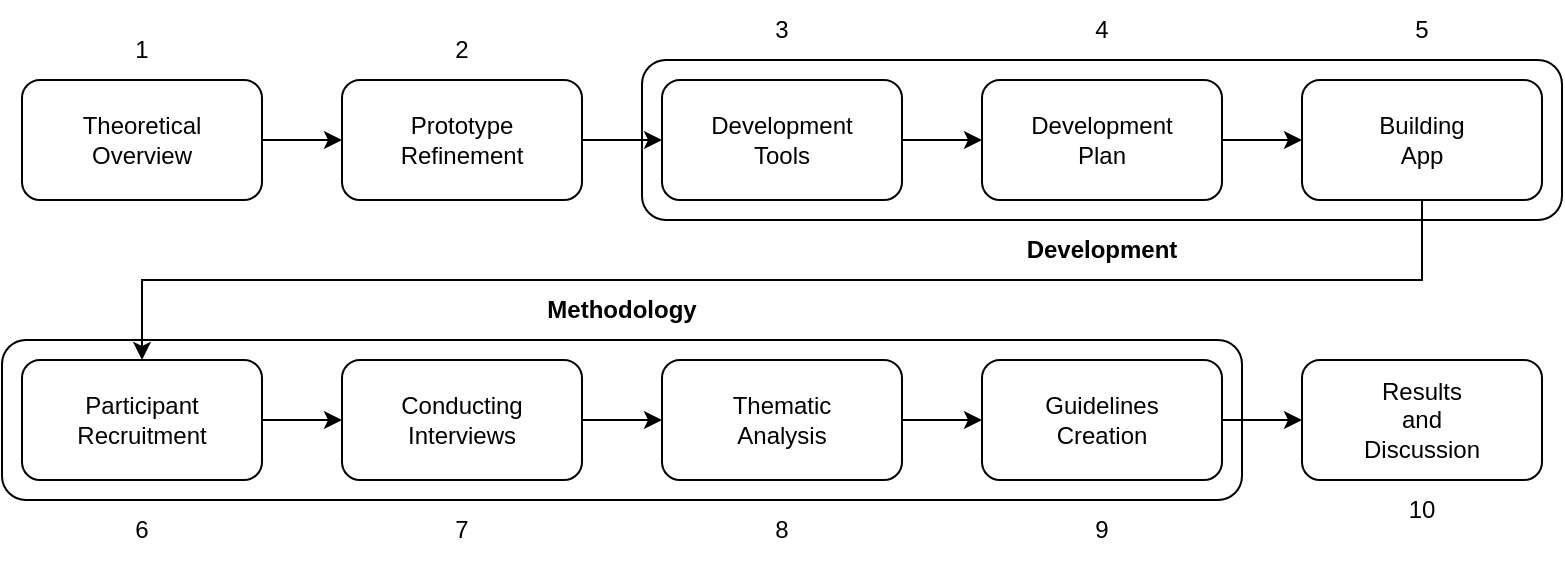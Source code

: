 <mxfile version="24.2.5" type="device">
  <diagram name="Page-1" id="KYQBsAUqV0LxribeiDor">
    <mxGraphModel dx="1242" dy="695" grid="1" gridSize="10" guides="1" tooltips="1" connect="1" arrows="1" fold="1" page="1" pageScale="1" pageWidth="850" pageHeight="1100" math="0" shadow="0">
      <root>
        <mxCell id="0" />
        <mxCell id="1" parent="0" />
        <mxCell id="Pyl-xsIUke99eKMYrswr-31" value="" style="rounded=1;whiteSpace=wrap;html=1;" parent="1" vertex="1">
          <mxGeometry x="30" y="210" width="620" height="80" as="geometry" />
        </mxCell>
        <mxCell id="Pyl-xsIUke99eKMYrswr-8" value="" style="rounded=1;whiteSpace=wrap;html=1;" parent="1" vertex="1">
          <mxGeometry x="350" y="70" width="460" height="80" as="geometry" />
        </mxCell>
        <mxCell id="Pyl-xsIUke99eKMYrswr-20" style="edgeStyle=orthogonalEdgeStyle;rounded=0;orthogonalLoop=1;jettySize=auto;html=1;exitX=1;exitY=0.5;exitDx=0;exitDy=0;entryX=0;entryY=0.5;entryDx=0;entryDy=0;" parent="1" source="Pyl-xsIUke99eKMYrswr-1" target="Pyl-xsIUke99eKMYrswr-2" edge="1">
          <mxGeometry relative="1" as="geometry" />
        </mxCell>
        <mxCell id="Pyl-xsIUke99eKMYrswr-1" value="Theoretical&lt;div&gt;Overview&lt;br&gt;&lt;/div&gt;" style="rounded=1;whiteSpace=wrap;html=1;" parent="1" vertex="1">
          <mxGeometry x="40" y="80" width="120" height="60" as="geometry" />
        </mxCell>
        <mxCell id="Pyl-xsIUke99eKMYrswr-21" style="edgeStyle=orthogonalEdgeStyle;rounded=0;orthogonalLoop=1;jettySize=auto;html=1;exitX=1;exitY=0.5;exitDx=0;exitDy=0;entryX=0;entryY=0.5;entryDx=0;entryDy=0;" parent="1" source="Pyl-xsIUke99eKMYrswr-2" target="Pyl-xsIUke99eKMYrswr-3" edge="1">
          <mxGeometry relative="1" as="geometry" />
        </mxCell>
        <mxCell id="Pyl-xsIUke99eKMYrswr-2" value="Prototype&lt;div&gt;Refinement&lt;br&gt;&lt;/div&gt;" style="rounded=1;whiteSpace=wrap;html=1;" parent="1" vertex="1">
          <mxGeometry x="200" y="80" width="120" height="60" as="geometry" />
        </mxCell>
        <mxCell id="Pyl-xsIUke99eKMYrswr-22" style="edgeStyle=orthogonalEdgeStyle;rounded=0;orthogonalLoop=1;jettySize=auto;html=1;exitX=1;exitY=0.5;exitDx=0;exitDy=0;entryX=0;entryY=0.5;entryDx=0;entryDy=0;" parent="1" source="Pyl-xsIUke99eKMYrswr-3" target="Pyl-xsIUke99eKMYrswr-4" edge="1">
          <mxGeometry relative="1" as="geometry" />
        </mxCell>
        <mxCell id="Pyl-xsIUke99eKMYrswr-3" value="Development&lt;div&gt;Tools&lt;/div&gt;" style="rounded=1;whiteSpace=wrap;html=1;" parent="1" vertex="1">
          <mxGeometry x="360" y="80" width="120" height="60" as="geometry" />
        </mxCell>
        <mxCell id="Pyl-xsIUke99eKMYrswr-23" style="edgeStyle=orthogonalEdgeStyle;rounded=0;orthogonalLoop=1;jettySize=auto;html=1;exitX=1;exitY=0.5;exitDx=0;exitDy=0;entryX=0;entryY=0.5;entryDx=0;entryDy=0;" parent="1" source="Pyl-xsIUke99eKMYrswr-4" target="Pyl-xsIUke99eKMYrswr-5" edge="1">
          <mxGeometry relative="1" as="geometry" />
        </mxCell>
        <mxCell id="Pyl-xsIUke99eKMYrswr-4" value="Development&lt;div&gt;Plan&lt;/div&gt;" style="rounded=1;whiteSpace=wrap;html=1;" parent="1" vertex="1">
          <mxGeometry x="520" y="80" width="120" height="60" as="geometry" />
        </mxCell>
        <mxCell id="Pyl-xsIUke99eKMYrswr-24" style="edgeStyle=orthogonalEdgeStyle;rounded=0;orthogonalLoop=1;jettySize=auto;html=1;exitX=0.5;exitY=1;exitDx=0;exitDy=0;entryX=0.5;entryY=0;entryDx=0;entryDy=0;" parent="1" source="Pyl-xsIUke99eKMYrswr-5" target="Pyl-xsIUke99eKMYrswr-13" edge="1">
          <mxGeometry relative="1" as="geometry" />
        </mxCell>
        <mxCell id="Pyl-xsIUke99eKMYrswr-5" value="Building&lt;div&gt;App&lt;/div&gt;" style="rounded=1;whiteSpace=wrap;html=1;" parent="1" vertex="1">
          <mxGeometry x="680" y="80" width="120" height="60" as="geometry" />
        </mxCell>
        <mxCell id="Pyl-xsIUke99eKMYrswr-12" value="&lt;b&gt;Development&lt;/b&gt;" style="text;html=1;align=center;verticalAlign=middle;whiteSpace=wrap;rounded=0;" parent="1" vertex="1">
          <mxGeometry x="535" y="150" width="90" height="30" as="geometry" />
        </mxCell>
        <mxCell id="Pyl-xsIUke99eKMYrswr-25" style="edgeStyle=orthogonalEdgeStyle;rounded=0;orthogonalLoop=1;jettySize=auto;html=1;exitX=1;exitY=0.5;exitDx=0;exitDy=0;entryX=0;entryY=0.5;entryDx=0;entryDy=0;" parent="1" source="Pyl-xsIUke99eKMYrswr-13" target="Pyl-xsIUke99eKMYrswr-14" edge="1">
          <mxGeometry relative="1" as="geometry" />
        </mxCell>
        <mxCell id="Pyl-xsIUke99eKMYrswr-13" value="Participant&lt;div&gt;&lt;span style=&quot;background-color: initial;&quot;&gt;Recruitment&lt;/span&gt;&lt;/div&gt;" style="rounded=1;whiteSpace=wrap;html=1;" parent="1" vertex="1">
          <mxGeometry x="40" y="220" width="120" height="60" as="geometry" />
        </mxCell>
        <mxCell id="Pyl-xsIUke99eKMYrswr-26" style="edgeStyle=orthogonalEdgeStyle;rounded=0;orthogonalLoop=1;jettySize=auto;html=1;exitX=1;exitY=0.5;exitDx=0;exitDy=0;entryX=0;entryY=0.5;entryDx=0;entryDy=0;" parent="1" source="Pyl-xsIUke99eKMYrswr-14" target="Pyl-xsIUke99eKMYrswr-19" edge="1">
          <mxGeometry relative="1" as="geometry" />
        </mxCell>
        <mxCell id="Pyl-xsIUke99eKMYrswr-14" value="Conducting&lt;div&gt;&lt;span style=&quot;background-color: initial;&quot;&gt;Interviews&lt;/span&gt;&lt;/div&gt;" style="rounded=1;whiteSpace=wrap;html=1;" parent="1" vertex="1">
          <mxGeometry x="200" y="220" width="120" height="60" as="geometry" />
        </mxCell>
        <mxCell id="Pyl-xsIUke99eKMYrswr-29" style="edgeStyle=orthogonalEdgeStyle;rounded=0;orthogonalLoop=1;jettySize=auto;html=1;exitX=1;exitY=0.5;exitDx=0;exitDy=0;entryX=0;entryY=0.5;entryDx=0;entryDy=0;" parent="1" source="Pyl-xsIUke99eKMYrswr-19" target="Pyl-xsIUke99eKMYrswr-27" edge="1">
          <mxGeometry relative="1" as="geometry" />
        </mxCell>
        <mxCell id="Pyl-xsIUke99eKMYrswr-19" value="Thematic&lt;div&gt;Analysis&lt;/div&gt;" style="rounded=1;whiteSpace=wrap;html=1;" parent="1" vertex="1">
          <mxGeometry x="360" y="220" width="120" height="60" as="geometry" />
        </mxCell>
        <mxCell id="Pyl-xsIUke99eKMYrswr-30" style="edgeStyle=orthogonalEdgeStyle;rounded=0;orthogonalLoop=1;jettySize=auto;html=1;exitX=1;exitY=0.5;exitDx=0;exitDy=0;entryX=0;entryY=0.5;entryDx=0;entryDy=0;" parent="1" source="Pyl-xsIUke99eKMYrswr-27" target="Pyl-xsIUke99eKMYrswr-28" edge="1">
          <mxGeometry relative="1" as="geometry" />
        </mxCell>
        <mxCell id="Pyl-xsIUke99eKMYrswr-27" value="Guidelines&lt;div&gt;&lt;span style=&quot;background-color: initial;&quot;&gt;Creation&lt;/span&gt;&lt;/div&gt;" style="rounded=1;whiteSpace=wrap;html=1;" parent="1" vertex="1">
          <mxGeometry x="520" y="220" width="120" height="60" as="geometry" />
        </mxCell>
        <mxCell id="Pyl-xsIUke99eKMYrswr-28" value="Results&lt;div&gt;and&lt;/div&gt;&lt;div&gt;Discussion&lt;/div&gt;" style="rounded=1;whiteSpace=wrap;html=1;" parent="1" vertex="1">
          <mxGeometry x="680" y="220" width="120" height="60" as="geometry" />
        </mxCell>
        <mxCell id="Pyl-xsIUke99eKMYrswr-32" value="&lt;b&gt;Methodology&lt;/b&gt;" style="text;html=1;align=center;verticalAlign=middle;whiteSpace=wrap;rounded=0;" parent="1" vertex="1">
          <mxGeometry x="290" y="180" width="100" height="30" as="geometry" />
        </mxCell>
        <mxCell id="Pyl-xsIUke99eKMYrswr-34" value="1" style="text;html=1;align=center;verticalAlign=middle;whiteSpace=wrap;rounded=0;" parent="1" vertex="1">
          <mxGeometry x="85" y="50" width="30" height="30" as="geometry" />
        </mxCell>
        <mxCell id="Pyl-xsIUke99eKMYrswr-35" value="2" style="text;html=1;align=center;verticalAlign=middle;whiteSpace=wrap;rounded=0;" parent="1" vertex="1">
          <mxGeometry x="245" y="50" width="30" height="30" as="geometry" />
        </mxCell>
        <mxCell id="Pyl-xsIUke99eKMYrswr-36" value="3" style="text;html=1;align=center;verticalAlign=middle;whiteSpace=wrap;rounded=0;" parent="1" vertex="1">
          <mxGeometry x="405" y="40" width="30" height="30" as="geometry" />
        </mxCell>
        <mxCell id="Pyl-xsIUke99eKMYrswr-37" value="4" style="text;html=1;align=center;verticalAlign=middle;whiteSpace=wrap;rounded=0;" parent="1" vertex="1">
          <mxGeometry x="565" y="40" width="30" height="30" as="geometry" />
        </mxCell>
        <mxCell id="Pyl-xsIUke99eKMYrswr-38" value="5" style="text;html=1;align=center;verticalAlign=middle;whiteSpace=wrap;rounded=0;" parent="1" vertex="1">
          <mxGeometry x="725" y="40" width="30" height="30" as="geometry" />
        </mxCell>
        <mxCell id="Pyl-xsIUke99eKMYrswr-41" value="6" style="text;html=1;align=center;verticalAlign=middle;whiteSpace=wrap;rounded=0;" parent="1" vertex="1">
          <mxGeometry x="85" y="290" width="30" height="30" as="geometry" />
        </mxCell>
        <mxCell id="Pyl-xsIUke99eKMYrswr-42" value="7" style="text;html=1;align=center;verticalAlign=middle;whiteSpace=wrap;rounded=0;" parent="1" vertex="1">
          <mxGeometry x="245" y="290" width="30" height="30" as="geometry" />
        </mxCell>
        <mxCell id="Pyl-xsIUke99eKMYrswr-43" value="8" style="text;html=1;align=center;verticalAlign=middle;whiteSpace=wrap;rounded=0;" parent="1" vertex="1">
          <mxGeometry x="405" y="290" width="30" height="30" as="geometry" />
        </mxCell>
        <mxCell id="Pyl-xsIUke99eKMYrswr-44" value="9" style="text;html=1;align=center;verticalAlign=middle;whiteSpace=wrap;rounded=0;" parent="1" vertex="1">
          <mxGeometry x="565" y="290" width="30" height="30" as="geometry" />
        </mxCell>
        <mxCell id="Pyl-xsIUke99eKMYrswr-45" value="10" style="text;html=1;align=center;verticalAlign=middle;whiteSpace=wrap;rounded=0;" parent="1" vertex="1">
          <mxGeometry x="720" y="280" width="40" height="30" as="geometry" />
        </mxCell>
      </root>
    </mxGraphModel>
  </diagram>
</mxfile>
